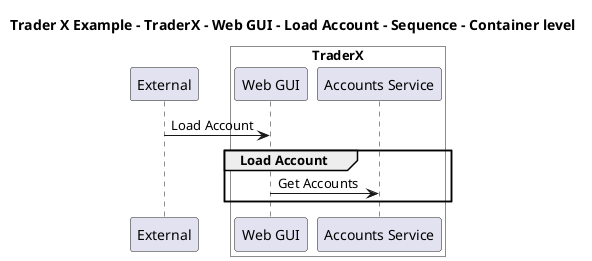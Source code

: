@startuml

title Trader X Example - TraderX - Web GUI - Load Account - Sequence - Container level

participant "External" as C4InterFlow.SoftwareSystems.ExternalSystem

box "TraderX" #White
    participant "Web GUI" as TraderXExample.SoftwareSystems.TraderX.Containers.WebGUI
    participant "Accounts Service" as TraderXExample.SoftwareSystems.TraderX.Containers.AccountsService
end box


C4InterFlow.SoftwareSystems.ExternalSystem -> TraderXExample.SoftwareSystems.TraderX.Containers.WebGUI : Load Account
group Load Account
TraderXExample.SoftwareSystems.TraderX.Containers.WebGUI -> TraderXExample.SoftwareSystems.TraderX.Containers.AccountsService : Get Accounts
end


@enduml
